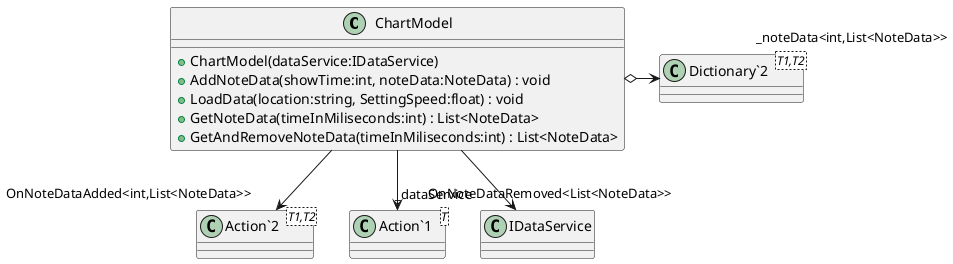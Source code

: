 @startuml
class ChartModel {
    + ChartModel(dataService:IDataService)
    + AddNoteData(showTime:int, noteData:NoteData) : void
    + LoadData(location:string, SettingSpeed:float) : void
    + GetNoteData(timeInMiliseconds:int) : List<NoteData>
    + GetAndRemoveNoteData(timeInMiliseconds:int) : List<NoteData>
}
class "Dictionary`2"<T1,T2> {
}
class "Action`2"<T1,T2> {
}
class "Action`1"<T> {
}
ChartModel o-> "_noteData<int,List<NoteData>>" "Dictionary`2"
ChartModel --> "_dataService" IDataService
ChartModel --> "OnNoteDataAdded<int,List<NoteData>>" "Action`2"
ChartModel --> "OnNoteDataRemoved<List<NoteData>>" "Action`1"
@enduml
